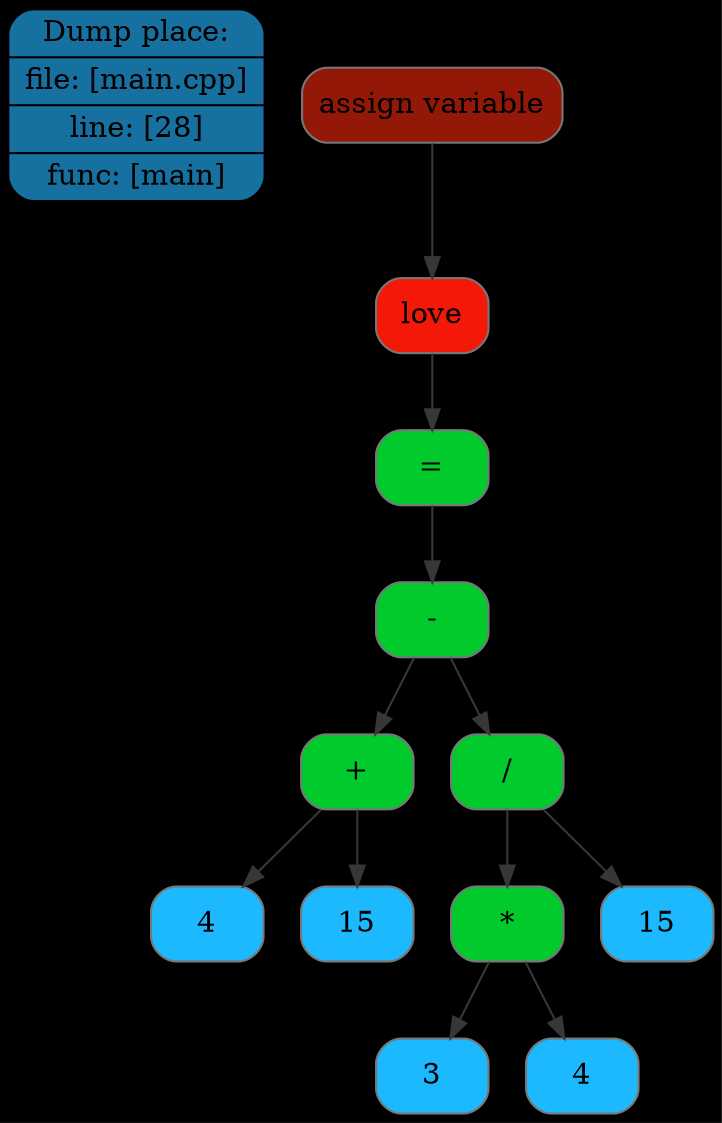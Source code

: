 digraph G{
rankdir=TB
graph [bgcolor="#000000"];
place[shape=Mrecord, style=filled, fillcolor="#1771a0", pos="0,1!",label = " { Dump place: | file: [main.cpp] | line: [28] | func: [main] } "color = "#000000"];
node0x507000000560[shape=Mrecord, style=filled, fillcolor="#931807"label = "assign variable", color = "#777777"];
node0x507000000090[shape=Mrecord, style=filled, fillcolor="#f31807"label = "love", color = "#777777"];
node0x5070000004f0[shape=Mrecord, style=filled, fillcolor="#00ca2c"label = "\=", color = "#777777"];
node0x507000000480[shape=Mrecord, style=filled, fillcolor="#00ca2c"label = "\-", color = "#777777"];
node0x5070000001e0[shape=Mrecord, style=filled, fillcolor="#00ca2c"label = "\+", color = "#777777"];
node0x507000000100[shape=Mrecord, style=filled, fillcolor="#1cb9ff"label = "4", color = "#777777"];
node0x507000000170[shape=Mrecord, style=filled, fillcolor="#1cb9ff"label = "15", color = "#777777"];
node0x507000000410[shape=Mrecord, style=filled, fillcolor="#00ca2c"label = "\/", color = "#777777"];
node0x507000000330[shape=Mrecord, style=filled, fillcolor="#00ca2c"label = "\*", color = "#777777"];
node0x507000000250[shape=Mrecord, style=filled, fillcolor="#1cb9ff"label = "3", color = "#777777"];
node0x5070000002c0[shape=Mrecord, style=filled, fillcolor="#1cb9ff"label = "4", color = "#777777"];
node0x5070000003a0[shape=Mrecord, style=filled, fillcolor="#1cb9ff"label = "15", color = "#777777"];
edge[color="#373737"];
node0x507000000560->node0x507000000090;
node0x507000000090->node0x5070000004f0;
node0x5070000004f0->node0x507000000480;
node0x507000000480->node0x5070000001e0;
node0x5070000001e0->node0x507000000100;
node0x5070000001e0->node0x507000000170;
node0x507000000480->node0x507000000410;
node0x507000000410->node0x507000000330;
node0x507000000330->node0x507000000250;
node0x507000000330->node0x5070000002c0;
node0x507000000410->node0x5070000003a0;
}
